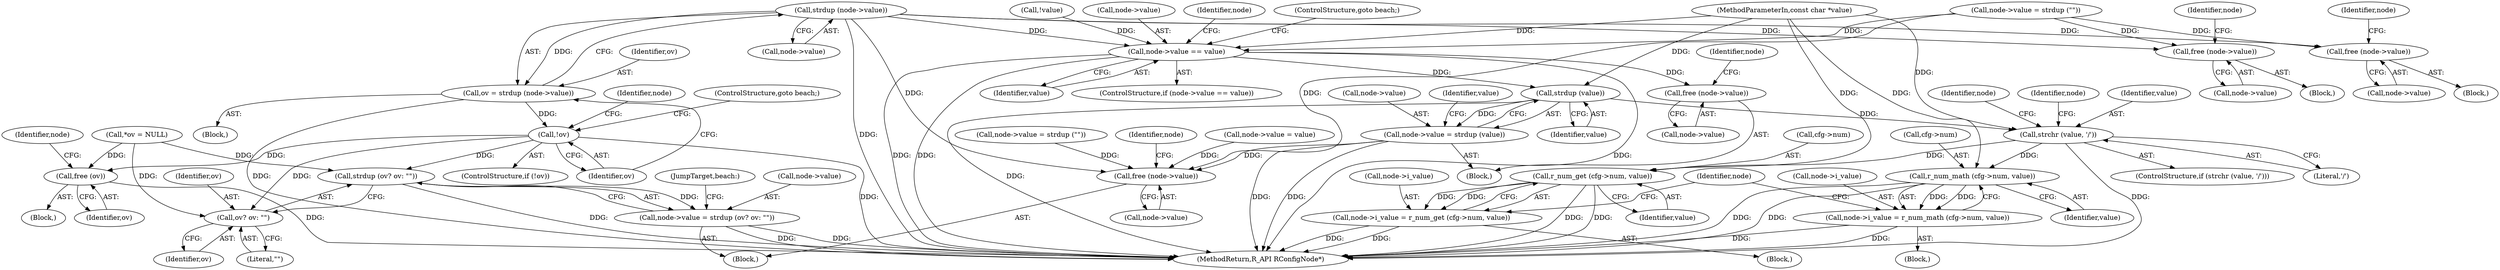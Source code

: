 digraph "0_radare2_f85bc674b2a2256a364fe796351bc1971e106005@API" {
"1000156" [label="(Call,strdup (node->value))"];
"1000154" [label="(Call,ov = strdup (node->value))"];
"1000161" [label="(Call,!ov)"];
"1000408" [label="(Call,strdup (ov? ov: \"\"))"];
"1000404" [label="(Call,node->value = strdup (ov? ov: \"\"))"];
"1000409" [label="(Call,ov? ov: \"\")"];
"1000414" [label="(Call,free (ov))"];
"1000208" [label="(Call,free (node->value))"];
"1000223" [label="(Call,free (node->value))"];
"1000241" [label="(Call,node->value == value)"];
"1000248" [label="(Call,free (node->value))"];
"1000256" [label="(Call,strdup (value))"];
"1000252" [label="(Call,node->value = strdup (value))"];
"1000400" [label="(Call,free (node->value))"];
"1000264" [label="(Call,strchr (value, '/'))"];
"1000272" [label="(Call,r_num_get (cfg->num, value))"];
"1000268" [label="(Call,node->i_value = r_num_get (cfg->num, value))"];
"1000283" [label="(Call,r_num_math (cfg->num, value))"];
"1000279" [label="(Call,node->i_value = r_num_math (cfg->num, value))"];
"1000247" [label="(ControlStructure,goto beach;)"];
"1000223" [label="(Call,free (node->value))"];
"1000401" [label="(Call,node->value)"];
"1000212" [label="(Call,node->value = value)"];
"1000412" [label="(Literal,\"\")"];
"1000209" [label="(Call,node->value)"];
"1000263" [label="(ControlStructure,if (strchr (value, '/')))"];
"1000281" [label="(Identifier,node)"];
"1000224" [label="(Call,node->value)"];
"1000400" [label="(Call,free (node->value))"];
"1000155" [label="(Identifier,ov)"];
"1000272" [label="(Call,r_num_get (cfg->num, value))"];
"1000229" [label="(Identifier,node)"];
"1000414" [label="(Call,free (ov))"];
"1000220" [label="(Call,!value)"];
"1000249" [label="(Call,node->value)"];
"1000161" [label="(Call,!ov)"];
"1000256" [label="(Call,strdup (value))"];
"1000265" [label="(Identifier,value)"];
"1000267" [label="(Block,)"];
"1000280" [label="(Call,node->i_value)"];
"1000266" [label="(Literal,'/')"];
"1000273" [label="(Call,cfg->num)"];
"1000389" [label="(Block,)"];
"1000413" [label="(JumpTarget,beach:)"];
"1000276" [label="(Identifier,value)"];
"1000279" [label="(Call,node->i_value = r_num_math (cfg->num, value))"];
"1000405" [label="(Call,node->value)"];
"1000284" [label="(Call,cfg->num)"];
"1000208" [label="(Call,free (node->value))"];
"1000408" [label="(Call,strdup (ov? ov: \"\"))"];
"1000248" [label="(Call,free (node->value))"];
"1000411" [label="(Identifier,ov)"];
"1000253" [label="(Call,node->value)"];
"1000261" [label="(Identifier,value)"];
"1000254" [label="(Identifier,node)"];
"1000287" [label="(Identifier,value)"];
"1000404" [label="(Call,node->value = strdup (ov? ov: \"\"))"];
"1000164" [label="(ControlStructure,goto beach;)"];
"1000245" [label="(Identifier,value)"];
"1000240" [label="(ControlStructure,if (node->value == value))"];
"1000162" [label="(Identifier,ov)"];
"1000160" [label="(ControlStructure,if (!ov))"];
"1000270" [label="(Identifier,node)"];
"1000214" [label="(Identifier,node)"];
"1000154" [label="(Call,ov = strdup (node->value))"];
"1000410" [label="(Identifier,ov)"];
"1000242" [label="(Call,node->value)"];
"1000268" [label="(Call,node->i_value = r_num_get (cfg->num, value))"];
"1000269" [label="(Call,node->i_value)"];
"1000264" [label="(Call,strchr (value, '/'))"];
"1000105" [label="(Block,)"];
"1000278" [label="(Block,)"];
"1000207" [label="(Block,)"];
"1000180" [label="(Identifier,node)"];
"1000241" [label="(Call,node->value == value)"];
"1000104" [label="(MethodParameterIn,const char *value)"];
"1000156" [label="(Call,strdup (node->value))"];
"1000111" [label="(Call,*ov = NULL)"];
"1000418" [label="(MethodReturn,R_API RConfigNode*)"];
"1000409" [label="(Call,ov? ov: \"\")"];
"1000252" [label="(Call,node->value = strdup (value))"];
"1000257" [label="(Identifier,value)"];
"1000227" [label="(Call,node->value = strdup (\"\"))"];
"1000297" [label="(Identifier,node)"];
"1000283" [label="(Call,r_num_math (cfg->num, value))"];
"1000171" [label="(Call,node->value = strdup (\"\"))"];
"1000250" [label="(Identifier,node)"];
"1000239" [label="(Block,)"];
"1000415" [label="(Identifier,ov)"];
"1000417" [label="(Identifier,node)"];
"1000222" [label="(Block,)"];
"1000406" [label="(Identifier,node)"];
"1000157" [label="(Call,node->value)"];
"1000153" [label="(Block,)"];
"1000156" -> "1000154"  [label="AST: "];
"1000156" -> "1000157"  [label="CFG: "];
"1000157" -> "1000156"  [label="AST: "];
"1000154" -> "1000156"  [label="CFG: "];
"1000156" -> "1000418"  [label="DDG: "];
"1000156" -> "1000154"  [label="DDG: "];
"1000156" -> "1000208"  [label="DDG: "];
"1000156" -> "1000223"  [label="DDG: "];
"1000156" -> "1000241"  [label="DDG: "];
"1000156" -> "1000400"  [label="DDG: "];
"1000154" -> "1000153"  [label="AST: "];
"1000155" -> "1000154"  [label="AST: "];
"1000162" -> "1000154"  [label="CFG: "];
"1000154" -> "1000418"  [label="DDG: "];
"1000154" -> "1000161"  [label="DDG: "];
"1000161" -> "1000160"  [label="AST: "];
"1000161" -> "1000162"  [label="CFG: "];
"1000162" -> "1000161"  [label="AST: "];
"1000164" -> "1000161"  [label="CFG: "];
"1000180" -> "1000161"  [label="CFG: "];
"1000161" -> "1000418"  [label="DDG: "];
"1000161" -> "1000408"  [label="DDG: "];
"1000161" -> "1000409"  [label="DDG: "];
"1000161" -> "1000414"  [label="DDG: "];
"1000408" -> "1000404"  [label="AST: "];
"1000408" -> "1000409"  [label="CFG: "];
"1000409" -> "1000408"  [label="AST: "];
"1000404" -> "1000408"  [label="CFG: "];
"1000408" -> "1000418"  [label="DDG: "];
"1000408" -> "1000404"  [label="DDG: "];
"1000111" -> "1000408"  [label="DDG: "];
"1000404" -> "1000389"  [label="AST: "];
"1000405" -> "1000404"  [label="AST: "];
"1000413" -> "1000404"  [label="CFG: "];
"1000404" -> "1000418"  [label="DDG: "];
"1000404" -> "1000418"  [label="DDG: "];
"1000409" -> "1000411"  [label="CFG: "];
"1000409" -> "1000412"  [label="CFG: "];
"1000410" -> "1000409"  [label="AST: "];
"1000411" -> "1000409"  [label="AST: "];
"1000412" -> "1000409"  [label="AST: "];
"1000111" -> "1000409"  [label="DDG: "];
"1000414" -> "1000105"  [label="AST: "];
"1000414" -> "1000415"  [label="CFG: "];
"1000415" -> "1000414"  [label="AST: "];
"1000417" -> "1000414"  [label="CFG: "];
"1000414" -> "1000418"  [label="DDG: "];
"1000111" -> "1000414"  [label="DDG: "];
"1000208" -> "1000207"  [label="AST: "];
"1000208" -> "1000209"  [label="CFG: "];
"1000209" -> "1000208"  [label="AST: "];
"1000214" -> "1000208"  [label="CFG: "];
"1000171" -> "1000208"  [label="DDG: "];
"1000223" -> "1000222"  [label="AST: "];
"1000223" -> "1000224"  [label="CFG: "];
"1000224" -> "1000223"  [label="AST: "];
"1000229" -> "1000223"  [label="CFG: "];
"1000171" -> "1000223"  [label="DDG: "];
"1000241" -> "1000240"  [label="AST: "];
"1000241" -> "1000245"  [label="CFG: "];
"1000242" -> "1000241"  [label="AST: "];
"1000245" -> "1000241"  [label="AST: "];
"1000247" -> "1000241"  [label="CFG: "];
"1000250" -> "1000241"  [label="CFG: "];
"1000241" -> "1000418"  [label="DDG: "];
"1000241" -> "1000418"  [label="DDG: "];
"1000241" -> "1000418"  [label="DDG: "];
"1000171" -> "1000241"  [label="DDG: "];
"1000220" -> "1000241"  [label="DDG: "];
"1000104" -> "1000241"  [label="DDG: "];
"1000241" -> "1000248"  [label="DDG: "];
"1000241" -> "1000256"  [label="DDG: "];
"1000248" -> "1000239"  [label="AST: "];
"1000248" -> "1000249"  [label="CFG: "];
"1000249" -> "1000248"  [label="AST: "];
"1000254" -> "1000248"  [label="CFG: "];
"1000256" -> "1000252"  [label="AST: "];
"1000256" -> "1000257"  [label="CFG: "];
"1000257" -> "1000256"  [label="AST: "];
"1000252" -> "1000256"  [label="CFG: "];
"1000256" -> "1000418"  [label="DDG: "];
"1000256" -> "1000252"  [label="DDG: "];
"1000104" -> "1000256"  [label="DDG: "];
"1000256" -> "1000264"  [label="DDG: "];
"1000252" -> "1000239"  [label="AST: "];
"1000253" -> "1000252"  [label="AST: "];
"1000261" -> "1000252"  [label="CFG: "];
"1000252" -> "1000418"  [label="DDG: "];
"1000252" -> "1000418"  [label="DDG: "];
"1000252" -> "1000400"  [label="DDG: "];
"1000400" -> "1000389"  [label="AST: "];
"1000400" -> "1000401"  [label="CFG: "];
"1000401" -> "1000400"  [label="AST: "];
"1000406" -> "1000400"  [label="CFG: "];
"1000171" -> "1000400"  [label="DDG: "];
"1000227" -> "1000400"  [label="DDG: "];
"1000212" -> "1000400"  [label="DDG: "];
"1000264" -> "1000263"  [label="AST: "];
"1000264" -> "1000266"  [label="CFG: "];
"1000265" -> "1000264"  [label="AST: "];
"1000266" -> "1000264"  [label="AST: "];
"1000270" -> "1000264"  [label="CFG: "];
"1000281" -> "1000264"  [label="CFG: "];
"1000264" -> "1000418"  [label="DDG: "];
"1000104" -> "1000264"  [label="DDG: "];
"1000264" -> "1000272"  [label="DDG: "];
"1000264" -> "1000283"  [label="DDG: "];
"1000272" -> "1000268"  [label="AST: "];
"1000272" -> "1000276"  [label="CFG: "];
"1000273" -> "1000272"  [label="AST: "];
"1000276" -> "1000272"  [label="AST: "];
"1000268" -> "1000272"  [label="CFG: "];
"1000272" -> "1000418"  [label="DDG: "];
"1000272" -> "1000418"  [label="DDG: "];
"1000272" -> "1000268"  [label="DDG: "];
"1000272" -> "1000268"  [label="DDG: "];
"1000104" -> "1000272"  [label="DDG: "];
"1000268" -> "1000267"  [label="AST: "];
"1000269" -> "1000268"  [label="AST: "];
"1000297" -> "1000268"  [label="CFG: "];
"1000268" -> "1000418"  [label="DDG: "];
"1000268" -> "1000418"  [label="DDG: "];
"1000283" -> "1000279"  [label="AST: "];
"1000283" -> "1000287"  [label="CFG: "];
"1000284" -> "1000283"  [label="AST: "];
"1000287" -> "1000283"  [label="AST: "];
"1000279" -> "1000283"  [label="CFG: "];
"1000283" -> "1000418"  [label="DDG: "];
"1000283" -> "1000418"  [label="DDG: "];
"1000283" -> "1000279"  [label="DDG: "];
"1000283" -> "1000279"  [label="DDG: "];
"1000104" -> "1000283"  [label="DDG: "];
"1000279" -> "1000278"  [label="AST: "];
"1000280" -> "1000279"  [label="AST: "];
"1000297" -> "1000279"  [label="CFG: "];
"1000279" -> "1000418"  [label="DDG: "];
"1000279" -> "1000418"  [label="DDG: "];
}
